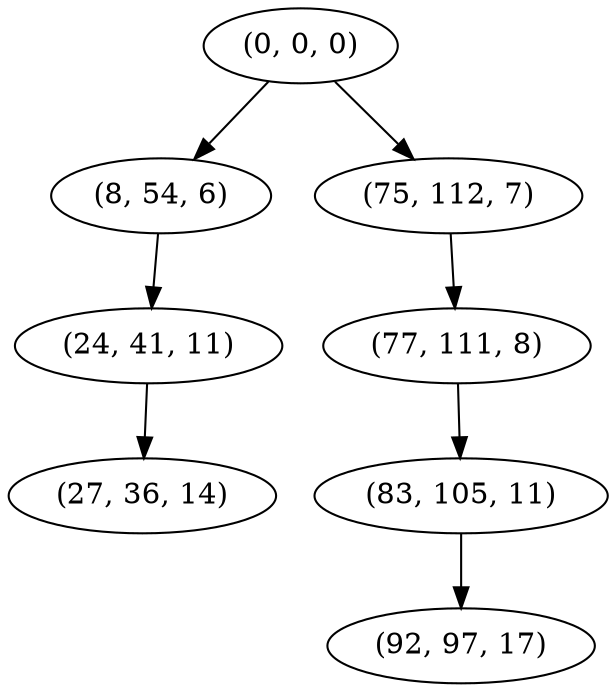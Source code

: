 digraph tree {
    "(0, 0, 0)";
    "(8, 54, 6)";
    "(24, 41, 11)";
    "(27, 36, 14)";
    "(75, 112, 7)";
    "(77, 111, 8)";
    "(83, 105, 11)";
    "(92, 97, 17)";
    "(0, 0, 0)" -> "(8, 54, 6)";
    "(0, 0, 0)" -> "(75, 112, 7)";
    "(8, 54, 6)" -> "(24, 41, 11)";
    "(24, 41, 11)" -> "(27, 36, 14)";
    "(75, 112, 7)" -> "(77, 111, 8)";
    "(77, 111, 8)" -> "(83, 105, 11)";
    "(83, 105, 11)" -> "(92, 97, 17)";
}
